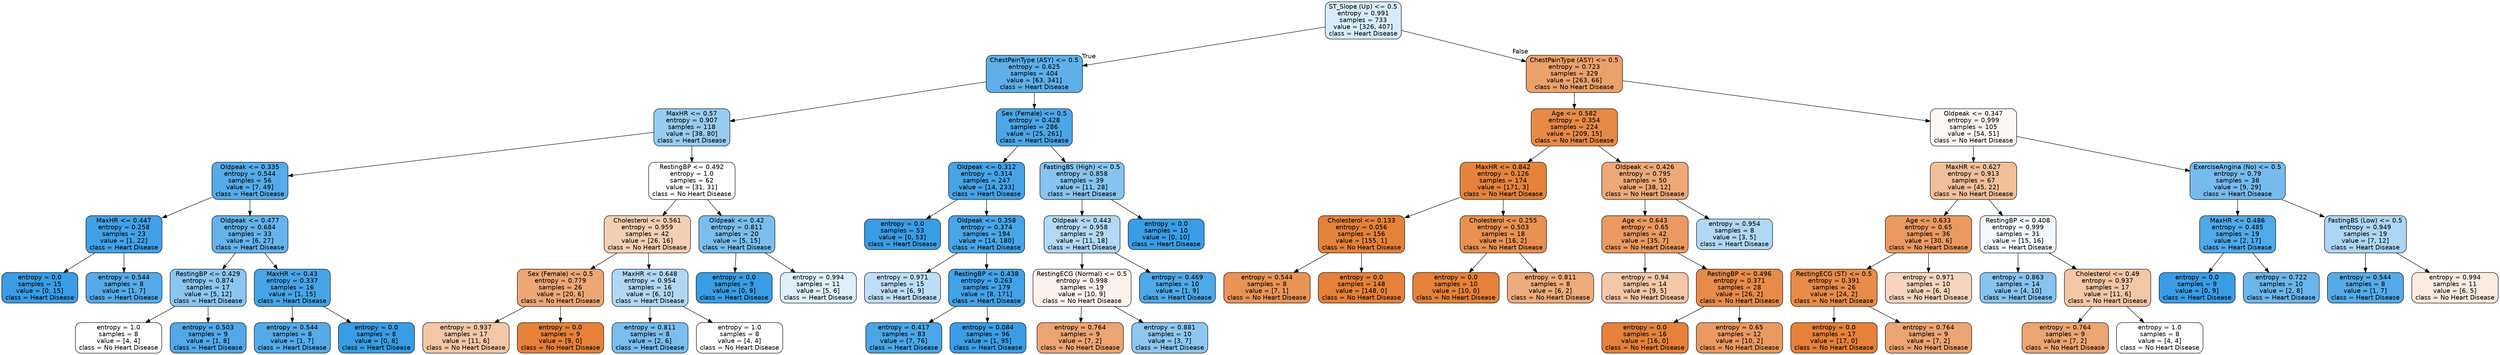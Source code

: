 digraph Tree {
node [shape=box, style="filled, rounded", color="black", fontname="helvetica"] ;
edge [fontname="helvetica"] ;
0 [label="ST_Slope (Up) <= 0.5\nentropy = 0.991\nsamples = 733\nvalue = [326, 407]\nclass = Heart Disease", fillcolor="#d8ebfa"] ;
1 [label="ChestPainType (ASY) <= 0.5\nentropy = 0.625\nsamples = 404\nvalue = [63, 341]\nclass = Heart Disease", fillcolor="#5eafea"] ;
0 -> 1 [labeldistance=2.5, labelangle=45, headlabel="True"] ;
2 [label="MaxHR <= 0.57\nentropy = 0.907\nsamples = 118\nvalue = [38, 80]\nclass = Heart Disease", fillcolor="#97ccf1"] ;
1 -> 2 ;
3 [label="Oldpeak <= 0.335\nentropy = 0.544\nsamples = 56\nvalue = [7, 49]\nclass = Heart Disease", fillcolor="#55abe9"] ;
2 -> 3 ;
4 [label="MaxHR <= 0.447\nentropy = 0.258\nsamples = 23\nvalue = [1, 22]\nclass = Heart Disease", fillcolor="#42a1e6"] ;
3 -> 4 ;
5 [label="entropy = 0.0\nsamples = 15\nvalue = [0, 15]\nclass = Heart Disease", fillcolor="#399de5"] ;
4 -> 5 ;
6 [label="entropy = 0.544\nsamples = 8\nvalue = [1, 7]\nclass = Heart Disease", fillcolor="#55abe9"] ;
4 -> 6 ;
7 [label="Oldpeak <= 0.477\nentropy = 0.684\nsamples = 33\nvalue = [6, 27]\nclass = Heart Disease", fillcolor="#65b3eb"] ;
3 -> 7 ;
8 [label="RestingBP <= 0.429\nentropy = 0.874\nsamples = 17\nvalue = [5, 12]\nclass = Heart Disease", fillcolor="#8bc6f0"] ;
7 -> 8 ;
9 [label="entropy = 1.0\nsamples = 8\nvalue = [4, 4]\nclass = No Heart Disease", fillcolor="#ffffff"] ;
8 -> 9 ;
10 [label="entropy = 0.503\nsamples = 9\nvalue = [1, 8]\nclass = Heart Disease", fillcolor="#52a9e8"] ;
8 -> 10 ;
11 [label="MaxHR <= 0.43\nentropy = 0.337\nsamples = 16\nvalue = [1, 15]\nclass = Heart Disease", fillcolor="#46a4e7"] ;
7 -> 11 ;
12 [label="entropy = 0.544\nsamples = 8\nvalue = [1, 7]\nclass = Heart Disease", fillcolor="#55abe9"] ;
11 -> 12 ;
13 [label="entropy = 0.0\nsamples = 8\nvalue = [0, 8]\nclass = Heart Disease", fillcolor="#399de5"] ;
11 -> 13 ;
14 [label="RestingBP <= 0.492\nentropy = 1.0\nsamples = 62\nvalue = [31, 31]\nclass = No Heart Disease", fillcolor="#ffffff"] ;
2 -> 14 ;
15 [label="Cholesterol <= 0.561\nentropy = 0.959\nsamples = 42\nvalue = [26, 16]\nclass = No Heart Disease", fillcolor="#f5cfb3"] ;
14 -> 15 ;
16 [label="Sex (Female) <= 0.5\nentropy = 0.779\nsamples = 26\nvalue = [20, 6]\nclass = No Heart Disease", fillcolor="#eda774"] ;
15 -> 16 ;
17 [label="entropy = 0.937\nsamples = 17\nvalue = [11, 6]\nclass = No Heart Disease", fillcolor="#f3c6a5"] ;
16 -> 17 ;
18 [label="entropy = 0.0\nsamples = 9\nvalue = [9, 0]\nclass = No Heart Disease", fillcolor="#e58139"] ;
16 -> 18 ;
19 [label="MaxHR <= 0.648\nentropy = 0.954\nsamples = 16\nvalue = [6, 10]\nclass = Heart Disease", fillcolor="#b0d8f5"] ;
15 -> 19 ;
20 [label="entropy = 0.811\nsamples = 8\nvalue = [2, 6]\nclass = Heart Disease", fillcolor="#7bbeee"] ;
19 -> 20 ;
21 [label="entropy = 1.0\nsamples = 8\nvalue = [4, 4]\nclass = No Heart Disease", fillcolor="#ffffff"] ;
19 -> 21 ;
22 [label="Oldpeak <= 0.42\nentropy = 0.811\nsamples = 20\nvalue = [5, 15]\nclass = Heart Disease", fillcolor="#7bbeee"] ;
14 -> 22 ;
23 [label="entropy = 0.0\nsamples = 9\nvalue = [0, 9]\nclass = Heart Disease", fillcolor="#399de5"] ;
22 -> 23 ;
24 [label="entropy = 0.994\nsamples = 11\nvalue = [5, 6]\nclass = Heart Disease", fillcolor="#deeffb"] ;
22 -> 24 ;
25 [label="Sex (Female) <= 0.5\nentropy = 0.428\nsamples = 286\nvalue = [25, 261]\nclass = Heart Disease", fillcolor="#4ca6e7"] ;
1 -> 25 ;
26 [label="Oldpeak <= 0.312\nentropy = 0.314\nsamples = 247\nvalue = [14, 233]\nclass = Heart Disease", fillcolor="#45a3e7"] ;
25 -> 26 ;
27 [label="entropy = 0.0\nsamples = 53\nvalue = [0, 53]\nclass = Heart Disease", fillcolor="#399de5"] ;
26 -> 27 ;
28 [label="Oldpeak <= 0.358\nentropy = 0.374\nsamples = 194\nvalue = [14, 180]\nclass = Heart Disease", fillcolor="#48a5e7"] ;
26 -> 28 ;
29 [label="entropy = 0.971\nsamples = 15\nvalue = [6, 9]\nclass = Heart Disease", fillcolor="#bddef6"] ;
28 -> 29 ;
30 [label="RestingBP <= 0.438\nentropy = 0.263\nsamples = 179\nvalue = [8, 171]\nclass = Heart Disease", fillcolor="#42a2e6"] ;
28 -> 30 ;
31 [label="entropy = 0.417\nsamples = 83\nvalue = [7, 76]\nclass = Heart Disease", fillcolor="#4ba6e7"] ;
30 -> 31 ;
32 [label="entropy = 0.084\nsamples = 96\nvalue = [1, 95]\nclass = Heart Disease", fillcolor="#3b9ee5"] ;
30 -> 32 ;
33 [label="FastingBS (High) <= 0.5\nentropy = 0.858\nsamples = 39\nvalue = [11, 28]\nclass = Heart Disease", fillcolor="#87c4ef"] ;
25 -> 33 ;
34 [label="Oldpeak <= 0.443\nentropy = 0.958\nsamples = 29\nvalue = [11, 18]\nclass = Heart Disease", fillcolor="#b2d9f5"] ;
33 -> 34 ;
35 [label="RestingECG (Normal) <= 0.5\nentropy = 0.998\nsamples = 19\nvalue = [10, 9]\nclass = No Heart Disease", fillcolor="#fcf2eb"] ;
34 -> 35 ;
36 [label="entropy = 0.764\nsamples = 9\nvalue = [7, 2]\nclass = No Heart Disease", fillcolor="#eca572"] ;
35 -> 36 ;
37 [label="entropy = 0.881\nsamples = 10\nvalue = [3, 7]\nclass = Heart Disease", fillcolor="#8ec7f0"] ;
35 -> 37 ;
38 [label="entropy = 0.469\nsamples = 10\nvalue = [1, 9]\nclass = Heart Disease", fillcolor="#4fa8e8"] ;
34 -> 38 ;
39 [label="entropy = 0.0\nsamples = 10\nvalue = [0, 10]\nclass = Heart Disease", fillcolor="#399de5"] ;
33 -> 39 ;
40 [label="ChestPainType (ASY) <= 0.5\nentropy = 0.723\nsamples = 329\nvalue = [263, 66]\nclass = No Heart Disease", fillcolor="#eca16b"] ;
0 -> 40 [labeldistance=2.5, labelangle=-45, headlabel="False"] ;
41 [label="Age <= 0.582\nentropy = 0.354\nsamples = 224\nvalue = [209, 15]\nclass = No Heart Disease", fillcolor="#e78a47"] ;
40 -> 41 ;
42 [label="MaxHR <= 0.842\nentropy = 0.126\nsamples = 174\nvalue = [171, 3]\nclass = No Heart Disease", fillcolor="#e5833c"] ;
41 -> 42 ;
43 [label="Cholesterol <= 0.133\nentropy = 0.056\nsamples = 156\nvalue = [155, 1]\nclass = No Heart Disease", fillcolor="#e5823a"] ;
42 -> 43 ;
44 [label="entropy = 0.544\nsamples = 8\nvalue = [7, 1]\nclass = No Heart Disease", fillcolor="#e99355"] ;
43 -> 44 ;
45 [label="entropy = 0.0\nsamples = 148\nvalue = [148, 0]\nclass = No Heart Disease", fillcolor="#e58139"] ;
43 -> 45 ;
46 [label="Cholesterol <= 0.255\nentropy = 0.503\nsamples = 18\nvalue = [16, 2]\nclass = No Heart Disease", fillcolor="#e89152"] ;
42 -> 46 ;
47 [label="entropy = 0.0\nsamples = 10\nvalue = [10, 0]\nclass = No Heart Disease", fillcolor="#e58139"] ;
46 -> 47 ;
48 [label="entropy = 0.811\nsamples = 8\nvalue = [6, 2]\nclass = No Heart Disease", fillcolor="#eeab7b"] ;
46 -> 48 ;
49 [label="Oldpeak <= 0.426\nentropy = 0.795\nsamples = 50\nvalue = [38, 12]\nclass = No Heart Disease", fillcolor="#eda978"] ;
41 -> 49 ;
50 [label="Age <= 0.643\nentropy = 0.65\nsamples = 42\nvalue = [35, 7]\nclass = No Heart Disease", fillcolor="#ea9a61"] ;
49 -> 50 ;
51 [label="entropy = 0.94\nsamples = 14\nvalue = [9, 5]\nclass = No Heart Disease", fillcolor="#f3c7a7"] ;
50 -> 51 ;
52 [label="RestingBP <= 0.496\nentropy = 0.371\nsamples = 28\nvalue = [26, 2]\nclass = No Heart Disease", fillcolor="#e78b48"] ;
50 -> 52 ;
53 [label="entropy = 0.0\nsamples = 16\nvalue = [16, 0]\nclass = No Heart Disease", fillcolor="#e58139"] ;
52 -> 53 ;
54 [label="entropy = 0.65\nsamples = 12\nvalue = [10, 2]\nclass = No Heart Disease", fillcolor="#ea9a61"] ;
52 -> 54 ;
55 [label="entropy = 0.954\nsamples = 8\nvalue = [3, 5]\nclass = Heart Disease", fillcolor="#b0d8f5"] ;
49 -> 55 ;
56 [label="Oldpeak <= 0.347\nentropy = 0.999\nsamples = 105\nvalue = [54, 51]\nclass = No Heart Disease", fillcolor="#fef8f4"] ;
40 -> 56 ;
57 [label="MaxHR <= 0.627\nentropy = 0.913\nsamples = 67\nvalue = [45, 22]\nclass = No Heart Disease", fillcolor="#f2bf9a"] ;
56 -> 57 ;
58 [label="Age <= 0.633\nentropy = 0.65\nsamples = 36\nvalue = [30, 6]\nclass = No Heart Disease", fillcolor="#ea9a61"] ;
57 -> 58 ;
59 [label="RestingECG (ST) <= 0.5\nentropy = 0.391\nsamples = 26\nvalue = [24, 2]\nclass = No Heart Disease", fillcolor="#e78c49"] ;
58 -> 59 ;
60 [label="entropy = 0.0\nsamples = 17\nvalue = [17, 0]\nclass = No Heart Disease", fillcolor="#e58139"] ;
59 -> 60 ;
61 [label="entropy = 0.764\nsamples = 9\nvalue = [7, 2]\nclass = No Heart Disease", fillcolor="#eca572"] ;
59 -> 61 ;
62 [label="entropy = 0.971\nsamples = 10\nvalue = [6, 4]\nclass = No Heart Disease", fillcolor="#f6d5bd"] ;
58 -> 62 ;
63 [label="RestingBP <= 0.408\nentropy = 0.999\nsamples = 31\nvalue = [15, 16]\nclass = Heart Disease", fillcolor="#f3f9fd"] ;
57 -> 63 ;
64 [label="entropy = 0.863\nsamples = 14\nvalue = [4, 10]\nclass = Heart Disease", fillcolor="#88c4ef"] ;
63 -> 64 ;
65 [label="Cholesterol <= 0.49\nentropy = 0.937\nsamples = 17\nvalue = [11, 6]\nclass = No Heart Disease", fillcolor="#f3c6a5"] ;
63 -> 65 ;
66 [label="entropy = 0.764\nsamples = 9\nvalue = [7, 2]\nclass = No Heart Disease", fillcolor="#eca572"] ;
65 -> 66 ;
67 [label="entropy = 1.0\nsamples = 8\nvalue = [4, 4]\nclass = No Heart Disease", fillcolor="#ffffff"] ;
65 -> 67 ;
68 [label="ExerciseAngina (No) <= 0.5\nentropy = 0.79\nsamples = 38\nvalue = [9, 29]\nclass = Heart Disease", fillcolor="#76bbed"] ;
56 -> 68 ;
69 [label="MaxHR <= 0.486\nentropy = 0.485\nsamples = 19\nvalue = [2, 17]\nclass = Heart Disease", fillcolor="#50a9e8"] ;
68 -> 69 ;
70 [label="entropy = 0.0\nsamples = 9\nvalue = [0, 9]\nclass = Heart Disease", fillcolor="#399de5"] ;
69 -> 70 ;
71 [label="entropy = 0.722\nsamples = 10\nvalue = [2, 8]\nclass = Heart Disease", fillcolor="#6ab6ec"] ;
69 -> 71 ;
72 [label="FastingBS (Low) <= 0.5\nentropy = 0.949\nsamples = 19\nvalue = [7, 12]\nclass = Heart Disease", fillcolor="#acd6f4"] ;
68 -> 72 ;
73 [label="entropy = 0.544\nsamples = 8\nvalue = [1, 7]\nclass = Heart Disease", fillcolor="#55abe9"] ;
72 -> 73 ;
74 [label="entropy = 0.994\nsamples = 11\nvalue = [6, 5]\nclass = No Heart Disease", fillcolor="#fbeade"] ;
72 -> 74 ;
}